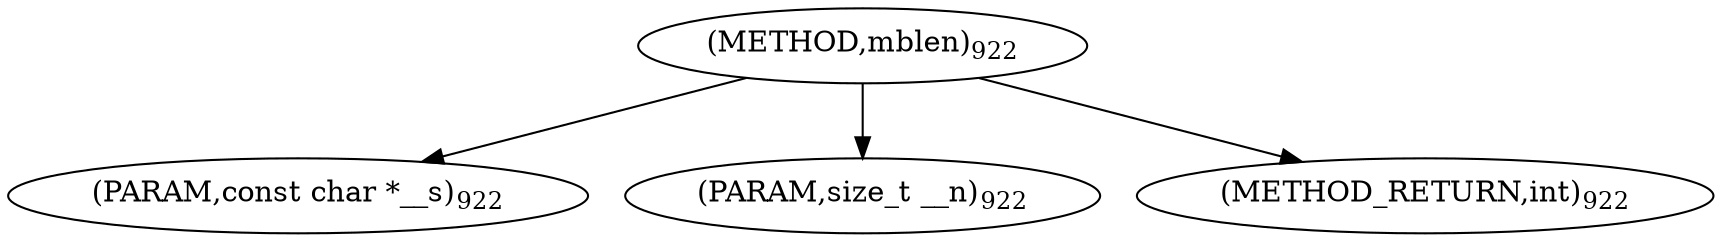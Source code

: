 digraph "mblen" {  
"21859" [label = <(METHOD,mblen)<SUB>922</SUB>> ]
"21860" [label = <(PARAM,const char *__s)<SUB>922</SUB>> ]
"21861" [label = <(PARAM,size_t __n)<SUB>922</SUB>> ]
"21862" [label = <(METHOD_RETURN,int)<SUB>922</SUB>> ]
  "21859" -> "21860" 
  "21859" -> "21861" 
  "21859" -> "21862" 
}
